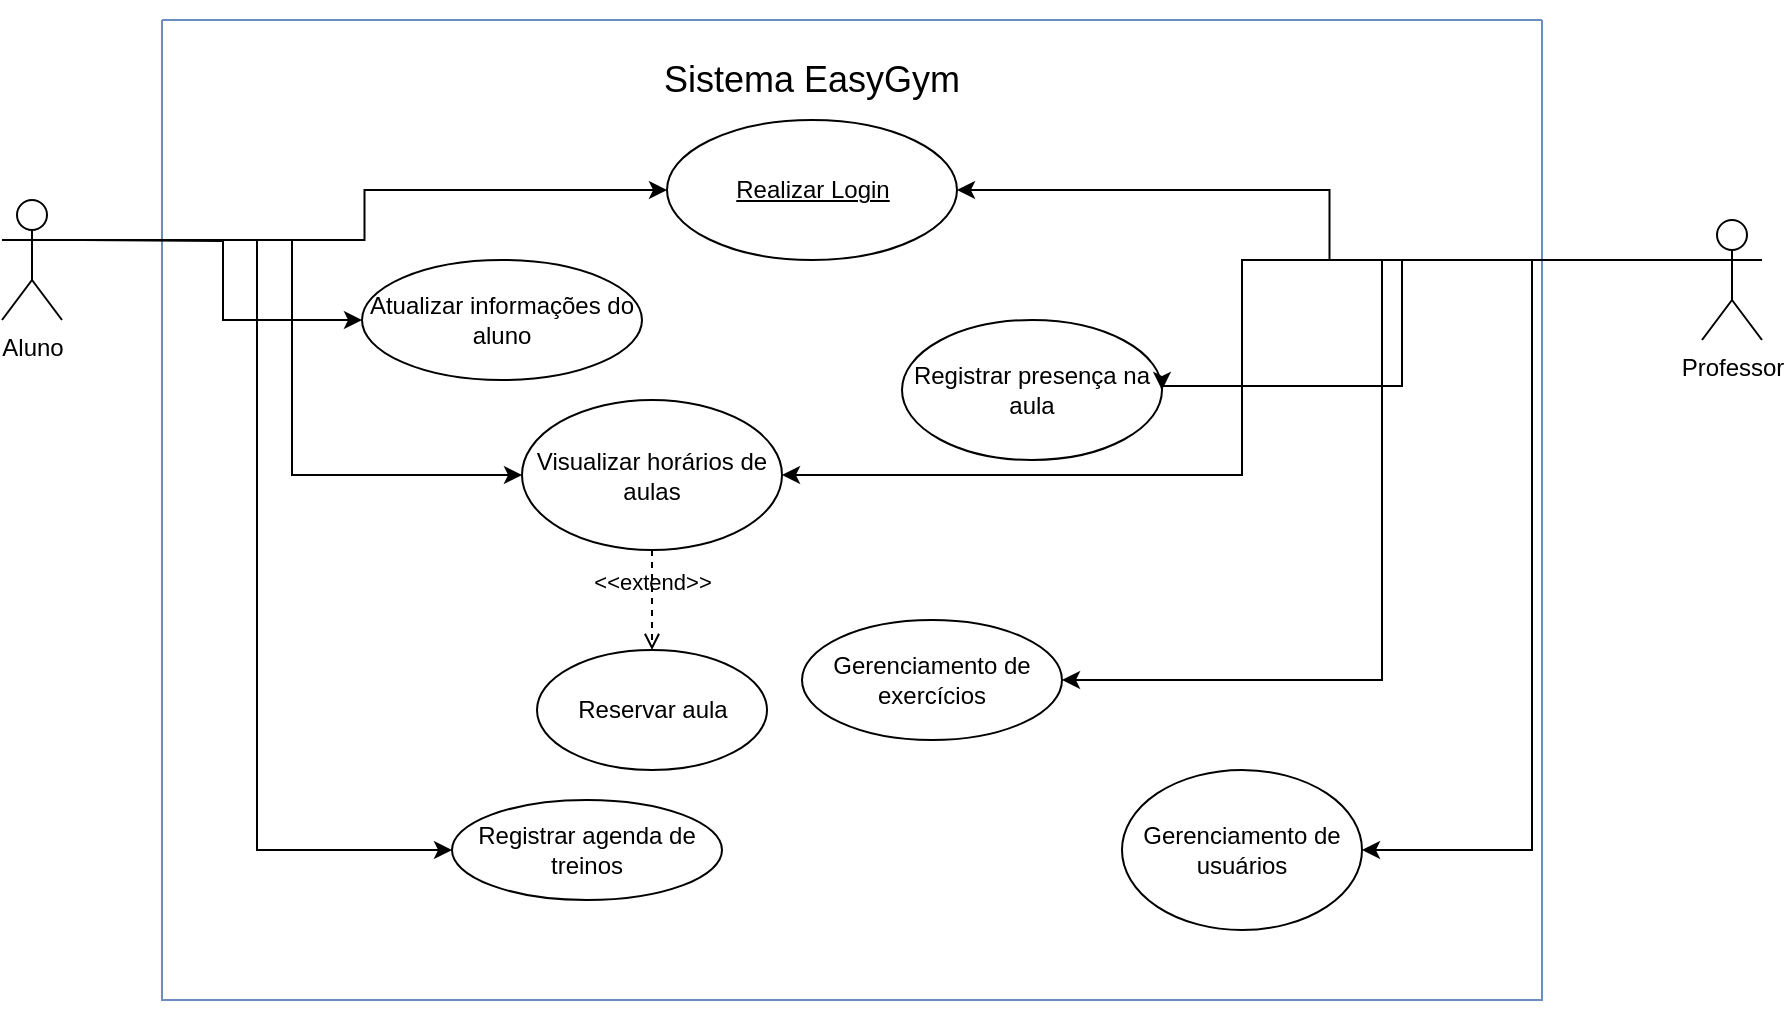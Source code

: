 <mxfile version="22.0.4" type="github">
  <diagram id="R2lEEEUBdFMjLlhIrx00" name="Page-1">
    <mxGraphModel dx="1730" dy="478" grid="1" gridSize="10" guides="1" tooltips="1" connect="1" arrows="1" fold="1" page="1" pageScale="1" pageWidth="850" pageHeight="1100" math="0" shadow="0" extFonts="Permanent Marker^https://fonts.googleapis.com/css?family=Permanent+Marker">
      <root>
        <mxCell id="0" />
        <mxCell id="1" parent="0" />
        <mxCell id="ep6f4sllTVNEnGvJoixF-1" value="" style="swimlane;startSize=0;fillColor=#dae8fc;strokeColor=#6c8ebf;" parent="1" vertex="1">
          <mxGeometry x="-80" y="100" width="690" height="490" as="geometry">
            <mxRectangle x="300" y="90" width="50" height="40" as="alternateBounds" />
          </mxGeometry>
        </mxCell>
        <mxCell id="ep6f4sllTVNEnGvJoixF-2" value="&lt;font style=&quot;font-size: 18px;&quot;&gt;Sistema EasyGym&lt;/font&gt;" style="text;html=1;strokeColor=none;fillColor=none;align=center;verticalAlign=middle;whiteSpace=wrap;rounded=0;" parent="ep6f4sllTVNEnGvJoixF-1" vertex="1">
          <mxGeometry x="166.25" y="-10" width="317.5" height="80" as="geometry" />
        </mxCell>
        <mxCell id="ep6f4sllTVNEnGvJoixF-7" value="Realizar Login" style="ellipse;whiteSpace=wrap;html=1;align=center;fontStyle=4;" parent="ep6f4sllTVNEnGvJoixF-1" vertex="1">
          <mxGeometry x="252.5" y="50" width="145" height="70" as="geometry" />
        </mxCell>
        <mxCell id="ep6f4sllTVNEnGvJoixF-23" value="Atualizar informações do aluno" style="ellipse;whiteSpace=wrap;html=1;align=center;" parent="ep6f4sllTVNEnGvJoixF-1" vertex="1">
          <mxGeometry x="100" y="120" width="140" height="60" as="geometry" />
        </mxCell>
        <mxCell id="ep6f4sllTVNEnGvJoixF-27" value="Visualizar horários de aulas" style="ellipse;whiteSpace=wrap;html=1;align=center;" parent="ep6f4sllTVNEnGvJoixF-1" vertex="1">
          <mxGeometry x="180" y="190" width="130" height="75" as="geometry" />
        </mxCell>
        <mxCell id="ep6f4sllTVNEnGvJoixF-34" value="Registrar presença na aula" style="ellipse;whiteSpace=wrap;html=1;align=center;" parent="ep6f4sllTVNEnGvJoixF-1" vertex="1">
          <mxGeometry x="370" y="150" width="130" height="70" as="geometry" />
        </mxCell>
        <mxCell id="ep6f4sllTVNEnGvJoixF-36" value="Registrar agenda de treinos" style="ellipse;whiteSpace=wrap;html=1;align=center;" parent="ep6f4sllTVNEnGvJoixF-1" vertex="1">
          <mxGeometry x="145" y="390" width="135" height="50" as="geometry" />
        </mxCell>
        <mxCell id="ep6f4sllTVNEnGvJoixF-38" value="Gerenciamento de exercícios" style="ellipse;whiteSpace=wrap;html=1;align=center;" parent="ep6f4sllTVNEnGvJoixF-1" vertex="1">
          <mxGeometry x="320" y="300" width="130" height="60" as="geometry" />
        </mxCell>
        <mxCell id="OJPzT65I9S5LR3rYNlQK-4" value="Gerenciamento de usuários" style="ellipse;whiteSpace=wrap;html=1;" parent="ep6f4sllTVNEnGvJoixF-1" vertex="1">
          <mxGeometry x="480" y="375" width="120" height="80" as="geometry" />
        </mxCell>
        <mxCell id="USwM18zIL_mfT4FV8_qu-13" value="Reservar aula" style="ellipse;whiteSpace=wrap;html=1;" vertex="1" parent="ep6f4sllTVNEnGvJoixF-1">
          <mxGeometry x="187.5" y="315" width="115" height="60" as="geometry" />
        </mxCell>
        <mxCell id="USwM18zIL_mfT4FV8_qu-15" value="&amp;lt;&amp;lt;extend&amp;gt;&amp;gt;" style="html=1;verticalAlign=bottom;labelBackgroundColor=none;endArrow=open;endFill=0;dashed=1;rounded=0;exitX=0.5;exitY=1;exitDx=0;exitDy=0;entryX=0.5;entryY=0;entryDx=0;entryDy=0;" edge="1" parent="ep6f4sllTVNEnGvJoixF-1" source="ep6f4sllTVNEnGvJoixF-27" target="USwM18zIL_mfT4FV8_qu-13">
          <mxGeometry width="160" relative="1" as="geometry">
            <mxPoint x="187.5" y="300" as="sourcePoint" />
            <mxPoint x="347.5" y="300" as="targetPoint" />
          </mxGeometry>
        </mxCell>
        <mxCell id="ep6f4sllTVNEnGvJoixF-9" style="edgeStyle=orthogonalEdgeStyle;rounded=0;orthogonalLoop=1;jettySize=auto;html=1;entryX=0;entryY=0.5;entryDx=0;entryDy=0;exitX=1;exitY=0.333;exitDx=0;exitDy=0;exitPerimeter=0;" parent="1" source="USwM18zIL_mfT4FV8_qu-1" target="ep6f4sllTVNEnGvJoixF-7" edge="1">
          <mxGeometry relative="1" as="geometry">
            <mxPoint x="-120" y="185" as="sourcePoint" />
          </mxGeometry>
        </mxCell>
        <mxCell id="ep6f4sllTVNEnGvJoixF-25" style="edgeStyle=orthogonalEdgeStyle;rounded=0;orthogonalLoop=1;jettySize=auto;html=1;entryX=0;entryY=0.5;entryDx=0;entryDy=0;" parent="1" target="ep6f4sllTVNEnGvJoixF-23" edge="1">
          <mxGeometry relative="1" as="geometry">
            <mxPoint x="-120" y="210" as="sourcePoint" />
          </mxGeometry>
        </mxCell>
        <mxCell id="ep6f4sllTVNEnGvJoixF-28" style="edgeStyle=orthogonalEdgeStyle;rounded=0;orthogonalLoop=1;jettySize=auto;html=1;entryX=0;entryY=0.5;entryDx=0;entryDy=0;exitX=1;exitY=0.333;exitDx=0;exitDy=0;exitPerimeter=0;" parent="1" source="USwM18zIL_mfT4FV8_qu-1" target="ep6f4sllTVNEnGvJoixF-27" edge="1">
          <mxGeometry relative="1" as="geometry">
            <mxPoint x="-120" y="185" as="sourcePoint" />
          </mxGeometry>
        </mxCell>
        <mxCell id="ep6f4sllTVNEnGvJoixF-33" style="edgeStyle=orthogonalEdgeStyle;rounded=0;orthogonalLoop=1;jettySize=auto;html=1;entryX=1;entryY=0.5;entryDx=0;entryDy=0;exitX=0;exitY=0.333;exitDx=0;exitDy=0;exitPerimeter=0;" parent="1" source="USwM18zIL_mfT4FV8_qu-2" target="ep6f4sllTVNEnGvJoixF-27" edge="1">
          <mxGeometry relative="1" as="geometry">
            <mxPoint x="660" y="186" as="sourcePoint" />
          </mxGeometry>
        </mxCell>
        <mxCell id="ep6f4sllTVNEnGvJoixF-35" style="edgeStyle=orthogonalEdgeStyle;rounded=0;orthogonalLoop=1;jettySize=auto;html=1;exitX=0;exitY=0.333;exitDx=0;exitDy=0;exitPerimeter=0;entryX=1;entryY=0.5;entryDx=0;entryDy=0;" parent="1" source="USwM18zIL_mfT4FV8_qu-2" target="ep6f4sllTVNEnGvJoixF-34" edge="1">
          <mxGeometry relative="1" as="geometry">
            <mxPoint x="690" y="197.5" as="sourcePoint" />
            <mxPoint x="405" y="282.5" as="targetPoint" />
            <Array as="points">
              <mxPoint x="540" y="220" />
              <mxPoint x="540" y="283" />
              <mxPoint x="420" y="283" />
            </Array>
          </mxGeometry>
        </mxCell>
        <mxCell id="OJPzT65I9S5LR3rYNlQK-1" style="edgeStyle=orthogonalEdgeStyle;rounded=0;orthogonalLoop=1;jettySize=auto;html=1;exitX=0;exitY=0.333;exitDx=0;exitDy=0;exitPerimeter=0;" parent="1" source="USwM18zIL_mfT4FV8_qu-2" target="ep6f4sllTVNEnGvJoixF-7" edge="1">
          <mxGeometry relative="1" as="geometry">
            <mxPoint x="340" y="190" as="targetPoint" />
            <mxPoint x="660" y="185" as="sourcePoint" />
          </mxGeometry>
        </mxCell>
        <mxCell id="OJPzT65I9S5LR3rYNlQK-2" style="edgeStyle=orthogonalEdgeStyle;rounded=0;orthogonalLoop=1;jettySize=auto;html=1;entryX=1;entryY=0.5;entryDx=0;entryDy=0;exitX=0;exitY=0.333;exitDx=0;exitDy=0;exitPerimeter=0;" parent="1" source="USwM18zIL_mfT4FV8_qu-2" target="ep6f4sllTVNEnGvJoixF-38" edge="1">
          <mxGeometry relative="1" as="geometry">
            <mxPoint x="660" y="185" as="sourcePoint" />
          </mxGeometry>
        </mxCell>
        <mxCell id="OJPzT65I9S5LR3rYNlQK-5" style="edgeStyle=orthogonalEdgeStyle;rounded=0;orthogonalLoop=1;jettySize=auto;html=1;entryX=1;entryY=0.5;entryDx=0;entryDy=0;exitX=0;exitY=0.333;exitDx=0;exitDy=0;exitPerimeter=0;" parent="1" source="USwM18zIL_mfT4FV8_qu-2" target="OJPzT65I9S5LR3rYNlQK-4" edge="1">
          <mxGeometry relative="1" as="geometry">
            <mxPoint x="660" y="185" as="sourcePoint" />
          </mxGeometry>
        </mxCell>
        <mxCell id="OJPzT65I9S5LR3rYNlQK-6" style="edgeStyle=orthogonalEdgeStyle;rounded=0;orthogonalLoop=1;jettySize=auto;html=1;exitX=0.5;exitY=1;exitDx=0;exitDy=0;" parent="1" source="ep6f4sllTVNEnGvJoixF-1" target="ep6f4sllTVNEnGvJoixF-1" edge="1">
          <mxGeometry relative="1" as="geometry" />
        </mxCell>
        <mxCell id="USwM18zIL_mfT4FV8_qu-12" style="edgeStyle=orthogonalEdgeStyle;rounded=0;orthogonalLoop=1;jettySize=auto;html=1;exitX=1;exitY=0.333;exitDx=0;exitDy=0;exitPerimeter=0;entryX=0;entryY=0.5;entryDx=0;entryDy=0;" edge="1" parent="1" source="USwM18zIL_mfT4FV8_qu-1" target="ep6f4sllTVNEnGvJoixF-36">
          <mxGeometry relative="1" as="geometry" />
        </mxCell>
        <mxCell id="USwM18zIL_mfT4FV8_qu-1" value="Aluno" style="shape=umlActor;verticalLabelPosition=bottom;verticalAlign=top;html=1;outlineConnect=0;" vertex="1" parent="1">
          <mxGeometry x="-160" y="190" width="30" height="60" as="geometry" />
        </mxCell>
        <mxCell id="USwM18zIL_mfT4FV8_qu-2" value="Professor" style="shape=umlActor;verticalLabelPosition=bottom;verticalAlign=top;html=1;outlineConnect=0;" vertex="1" parent="1">
          <mxGeometry x="690" y="200" width="30" height="60" as="geometry" />
        </mxCell>
      </root>
    </mxGraphModel>
  </diagram>
</mxfile>
